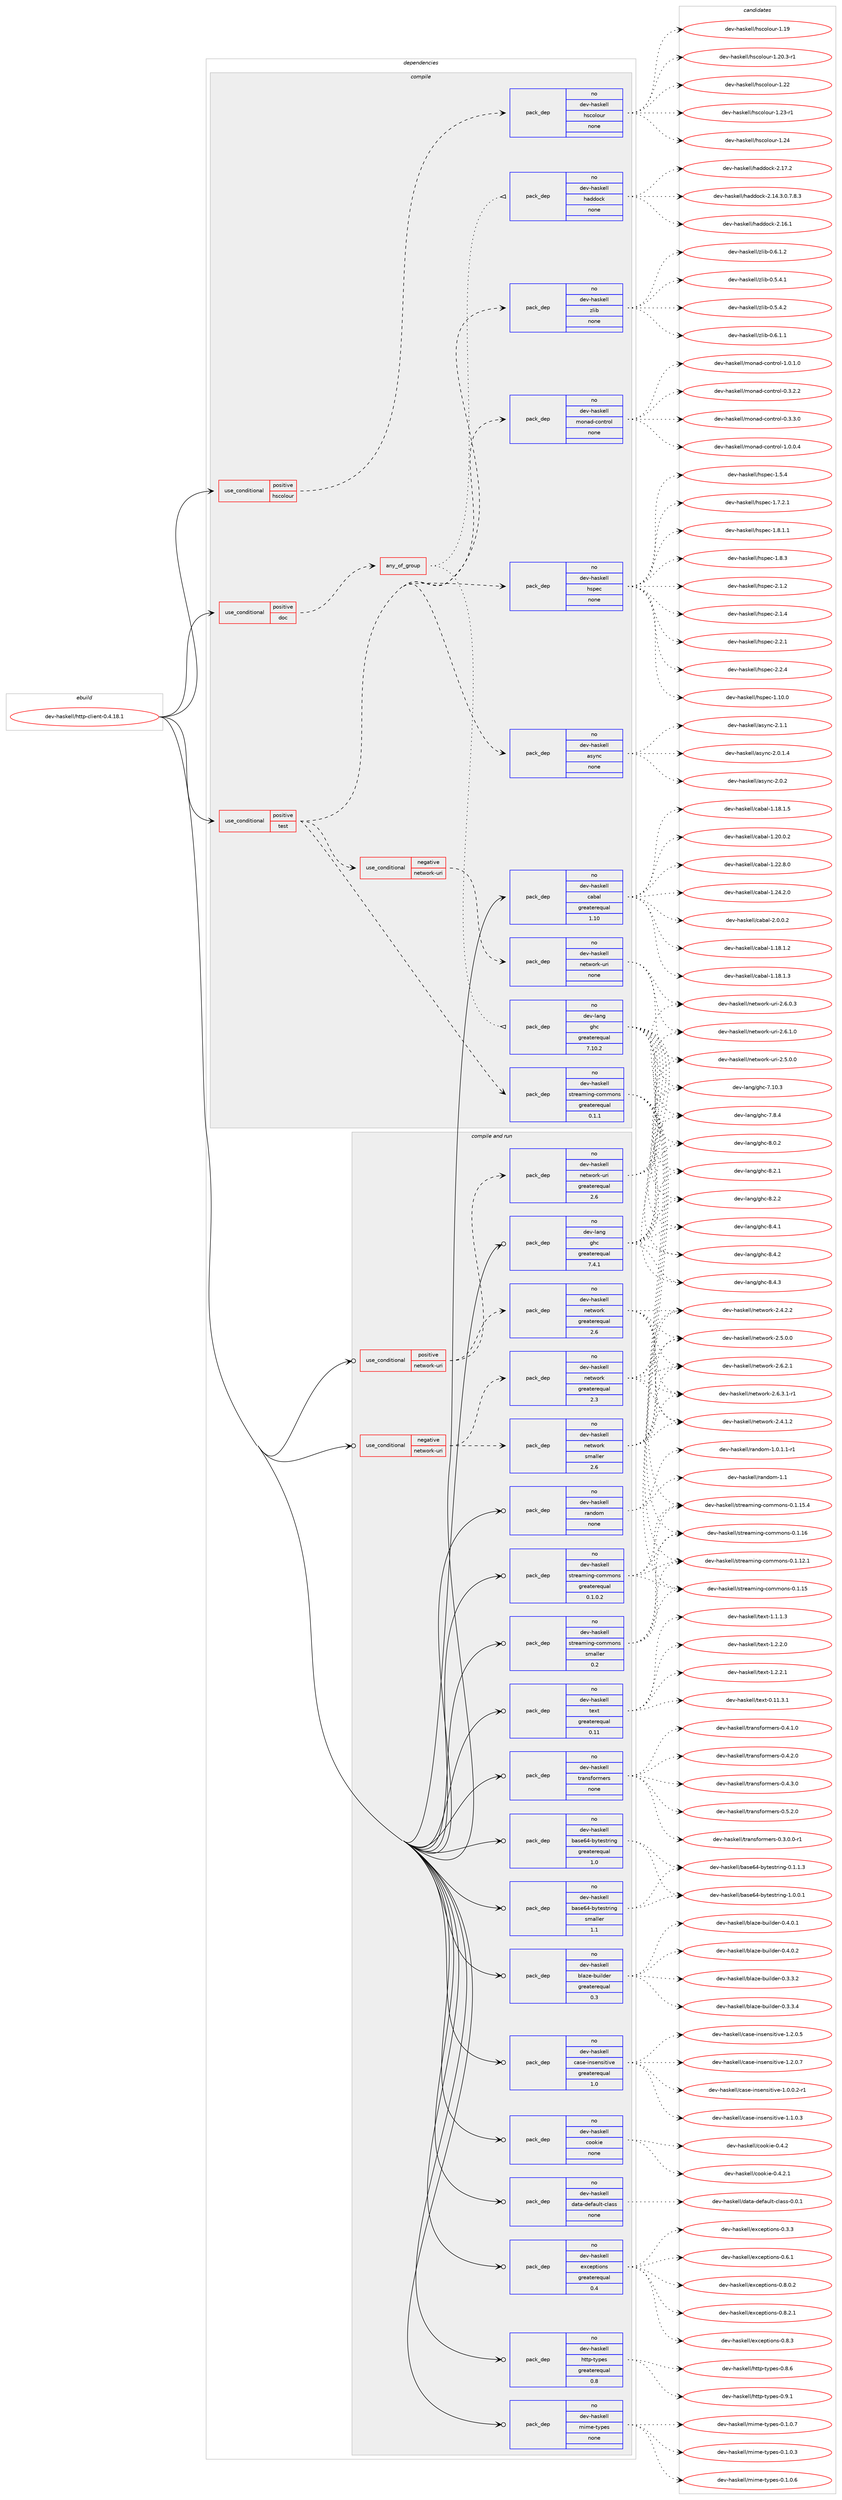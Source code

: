 digraph prolog {

# *************
# Graph options
# *************

newrank=true;
concentrate=true;
compound=true;
graph [rankdir=LR,fontname=Helvetica,fontsize=10,ranksep=1.5];#, ranksep=2.5, nodesep=0.2];
edge  [arrowhead=vee];
node  [fontname=Helvetica,fontsize=10];

# **********
# The ebuild
# **********

subgraph cluster_leftcol {
color=gray;
rank=same;
label=<<i>ebuild</i>>;
id [label="dev-haskell/http-client-0.4.18.1", color=red, width=4, href="../dev-haskell/http-client-0.4.18.1.svg"];
}

# ****************
# The dependencies
# ****************

subgraph cluster_midcol {
color=gray;
label=<<i>dependencies</i>>;
subgraph cluster_compile {
fillcolor="#eeeeee";
style=filled;
label=<<i>compile</i>>;
subgraph cond360131 {
dependency1336008 [label=<<TABLE BORDER="0" CELLBORDER="1" CELLSPACING="0" CELLPADDING="4"><TR><TD ROWSPAN="3" CELLPADDING="10">use_conditional</TD></TR><TR><TD>positive</TD></TR><TR><TD>doc</TD></TR></TABLE>>, shape=none, color=red];
subgraph any21094 {
dependency1336009 [label=<<TABLE BORDER="0" CELLBORDER="1" CELLSPACING="0" CELLPADDING="4"><TR><TD CELLPADDING="10">any_of_group</TD></TR></TABLE>>, shape=none, color=red];subgraph pack954231 {
dependency1336010 [label=<<TABLE BORDER="0" CELLBORDER="1" CELLSPACING="0" CELLPADDING="4" WIDTH="220"><TR><TD ROWSPAN="6" CELLPADDING="30">pack_dep</TD></TR><TR><TD WIDTH="110">no</TD></TR><TR><TD>dev-haskell</TD></TR><TR><TD>haddock</TD></TR><TR><TD>none</TD></TR><TR><TD></TD></TR></TABLE>>, shape=none, color=blue];
}
dependency1336009:e -> dependency1336010:w [weight=20,style="dotted",arrowhead="oinv"];
subgraph pack954232 {
dependency1336011 [label=<<TABLE BORDER="0" CELLBORDER="1" CELLSPACING="0" CELLPADDING="4" WIDTH="220"><TR><TD ROWSPAN="6" CELLPADDING="30">pack_dep</TD></TR><TR><TD WIDTH="110">no</TD></TR><TR><TD>dev-lang</TD></TR><TR><TD>ghc</TD></TR><TR><TD>greaterequal</TD></TR><TR><TD>7.10.2</TD></TR></TABLE>>, shape=none, color=blue];
}
dependency1336009:e -> dependency1336011:w [weight=20,style="dotted",arrowhead="oinv"];
}
dependency1336008:e -> dependency1336009:w [weight=20,style="dashed",arrowhead="vee"];
}
id:e -> dependency1336008:w [weight=20,style="solid",arrowhead="vee"];
subgraph cond360132 {
dependency1336012 [label=<<TABLE BORDER="0" CELLBORDER="1" CELLSPACING="0" CELLPADDING="4"><TR><TD ROWSPAN="3" CELLPADDING="10">use_conditional</TD></TR><TR><TD>positive</TD></TR><TR><TD>hscolour</TD></TR></TABLE>>, shape=none, color=red];
subgraph pack954233 {
dependency1336013 [label=<<TABLE BORDER="0" CELLBORDER="1" CELLSPACING="0" CELLPADDING="4" WIDTH="220"><TR><TD ROWSPAN="6" CELLPADDING="30">pack_dep</TD></TR><TR><TD WIDTH="110">no</TD></TR><TR><TD>dev-haskell</TD></TR><TR><TD>hscolour</TD></TR><TR><TD>none</TD></TR><TR><TD></TD></TR></TABLE>>, shape=none, color=blue];
}
dependency1336012:e -> dependency1336013:w [weight=20,style="dashed",arrowhead="vee"];
}
id:e -> dependency1336012:w [weight=20,style="solid",arrowhead="vee"];
subgraph cond360133 {
dependency1336014 [label=<<TABLE BORDER="0" CELLBORDER="1" CELLSPACING="0" CELLPADDING="4"><TR><TD ROWSPAN="3" CELLPADDING="10">use_conditional</TD></TR><TR><TD>positive</TD></TR><TR><TD>test</TD></TR></TABLE>>, shape=none, color=red];
subgraph pack954234 {
dependency1336015 [label=<<TABLE BORDER="0" CELLBORDER="1" CELLSPACING="0" CELLPADDING="4" WIDTH="220"><TR><TD ROWSPAN="6" CELLPADDING="30">pack_dep</TD></TR><TR><TD WIDTH="110">no</TD></TR><TR><TD>dev-haskell</TD></TR><TR><TD>async</TD></TR><TR><TD>none</TD></TR><TR><TD></TD></TR></TABLE>>, shape=none, color=blue];
}
dependency1336014:e -> dependency1336015:w [weight=20,style="dashed",arrowhead="vee"];
subgraph pack954235 {
dependency1336016 [label=<<TABLE BORDER="0" CELLBORDER="1" CELLSPACING="0" CELLPADDING="4" WIDTH="220"><TR><TD ROWSPAN="6" CELLPADDING="30">pack_dep</TD></TR><TR><TD WIDTH="110">no</TD></TR><TR><TD>dev-haskell</TD></TR><TR><TD>hspec</TD></TR><TR><TD>none</TD></TR><TR><TD></TD></TR></TABLE>>, shape=none, color=blue];
}
dependency1336014:e -> dependency1336016:w [weight=20,style="dashed",arrowhead="vee"];
subgraph pack954236 {
dependency1336017 [label=<<TABLE BORDER="0" CELLBORDER="1" CELLSPACING="0" CELLPADDING="4" WIDTH="220"><TR><TD ROWSPAN="6" CELLPADDING="30">pack_dep</TD></TR><TR><TD WIDTH="110">no</TD></TR><TR><TD>dev-haskell</TD></TR><TR><TD>monad-control</TD></TR><TR><TD>none</TD></TR><TR><TD></TD></TR></TABLE>>, shape=none, color=blue];
}
dependency1336014:e -> dependency1336017:w [weight=20,style="dashed",arrowhead="vee"];
subgraph pack954237 {
dependency1336018 [label=<<TABLE BORDER="0" CELLBORDER="1" CELLSPACING="0" CELLPADDING="4" WIDTH="220"><TR><TD ROWSPAN="6" CELLPADDING="30">pack_dep</TD></TR><TR><TD WIDTH="110">no</TD></TR><TR><TD>dev-haskell</TD></TR><TR><TD>streaming-commons</TD></TR><TR><TD>greaterequal</TD></TR><TR><TD>0.1.1</TD></TR></TABLE>>, shape=none, color=blue];
}
dependency1336014:e -> dependency1336018:w [weight=20,style="dashed",arrowhead="vee"];
subgraph pack954238 {
dependency1336019 [label=<<TABLE BORDER="0" CELLBORDER="1" CELLSPACING="0" CELLPADDING="4" WIDTH="220"><TR><TD ROWSPAN="6" CELLPADDING="30">pack_dep</TD></TR><TR><TD WIDTH="110">no</TD></TR><TR><TD>dev-haskell</TD></TR><TR><TD>zlib</TD></TR><TR><TD>none</TD></TR><TR><TD></TD></TR></TABLE>>, shape=none, color=blue];
}
dependency1336014:e -> dependency1336019:w [weight=20,style="dashed",arrowhead="vee"];
subgraph cond360134 {
dependency1336020 [label=<<TABLE BORDER="0" CELLBORDER="1" CELLSPACING="0" CELLPADDING="4"><TR><TD ROWSPAN="3" CELLPADDING="10">use_conditional</TD></TR><TR><TD>negative</TD></TR><TR><TD>network-uri</TD></TR></TABLE>>, shape=none, color=red];
subgraph pack954239 {
dependency1336021 [label=<<TABLE BORDER="0" CELLBORDER="1" CELLSPACING="0" CELLPADDING="4" WIDTH="220"><TR><TD ROWSPAN="6" CELLPADDING="30">pack_dep</TD></TR><TR><TD WIDTH="110">no</TD></TR><TR><TD>dev-haskell</TD></TR><TR><TD>network-uri</TD></TR><TR><TD>none</TD></TR><TR><TD></TD></TR></TABLE>>, shape=none, color=blue];
}
dependency1336020:e -> dependency1336021:w [weight=20,style="dashed",arrowhead="vee"];
}
dependency1336014:e -> dependency1336020:w [weight=20,style="dashed",arrowhead="vee"];
}
id:e -> dependency1336014:w [weight=20,style="solid",arrowhead="vee"];
subgraph pack954240 {
dependency1336022 [label=<<TABLE BORDER="0" CELLBORDER="1" CELLSPACING="0" CELLPADDING="4" WIDTH="220"><TR><TD ROWSPAN="6" CELLPADDING="30">pack_dep</TD></TR><TR><TD WIDTH="110">no</TD></TR><TR><TD>dev-haskell</TD></TR><TR><TD>cabal</TD></TR><TR><TD>greaterequal</TD></TR><TR><TD>1.10</TD></TR></TABLE>>, shape=none, color=blue];
}
id:e -> dependency1336022:w [weight=20,style="solid",arrowhead="vee"];
}
subgraph cluster_compileandrun {
fillcolor="#eeeeee";
style=filled;
label=<<i>compile and run</i>>;
subgraph cond360135 {
dependency1336023 [label=<<TABLE BORDER="0" CELLBORDER="1" CELLSPACING="0" CELLPADDING="4"><TR><TD ROWSPAN="3" CELLPADDING="10">use_conditional</TD></TR><TR><TD>negative</TD></TR><TR><TD>network-uri</TD></TR></TABLE>>, shape=none, color=red];
subgraph pack954241 {
dependency1336024 [label=<<TABLE BORDER="0" CELLBORDER="1" CELLSPACING="0" CELLPADDING="4" WIDTH="220"><TR><TD ROWSPAN="6" CELLPADDING="30">pack_dep</TD></TR><TR><TD WIDTH="110">no</TD></TR><TR><TD>dev-haskell</TD></TR><TR><TD>network</TD></TR><TR><TD>greaterequal</TD></TR><TR><TD>2.3</TD></TR></TABLE>>, shape=none, color=blue];
}
dependency1336023:e -> dependency1336024:w [weight=20,style="dashed",arrowhead="vee"];
subgraph pack954242 {
dependency1336025 [label=<<TABLE BORDER="0" CELLBORDER="1" CELLSPACING="0" CELLPADDING="4" WIDTH="220"><TR><TD ROWSPAN="6" CELLPADDING="30">pack_dep</TD></TR><TR><TD WIDTH="110">no</TD></TR><TR><TD>dev-haskell</TD></TR><TR><TD>network</TD></TR><TR><TD>smaller</TD></TR><TR><TD>2.6</TD></TR></TABLE>>, shape=none, color=blue];
}
dependency1336023:e -> dependency1336025:w [weight=20,style="dashed",arrowhead="vee"];
}
id:e -> dependency1336023:w [weight=20,style="solid",arrowhead="odotvee"];
subgraph cond360136 {
dependency1336026 [label=<<TABLE BORDER="0" CELLBORDER="1" CELLSPACING="0" CELLPADDING="4"><TR><TD ROWSPAN="3" CELLPADDING="10">use_conditional</TD></TR><TR><TD>positive</TD></TR><TR><TD>network-uri</TD></TR></TABLE>>, shape=none, color=red];
subgraph pack954243 {
dependency1336027 [label=<<TABLE BORDER="0" CELLBORDER="1" CELLSPACING="0" CELLPADDING="4" WIDTH="220"><TR><TD ROWSPAN="6" CELLPADDING="30">pack_dep</TD></TR><TR><TD WIDTH="110">no</TD></TR><TR><TD>dev-haskell</TD></TR><TR><TD>network</TD></TR><TR><TD>greaterequal</TD></TR><TR><TD>2.6</TD></TR></TABLE>>, shape=none, color=blue];
}
dependency1336026:e -> dependency1336027:w [weight=20,style="dashed",arrowhead="vee"];
subgraph pack954244 {
dependency1336028 [label=<<TABLE BORDER="0" CELLBORDER="1" CELLSPACING="0" CELLPADDING="4" WIDTH="220"><TR><TD ROWSPAN="6" CELLPADDING="30">pack_dep</TD></TR><TR><TD WIDTH="110">no</TD></TR><TR><TD>dev-haskell</TD></TR><TR><TD>network-uri</TD></TR><TR><TD>greaterequal</TD></TR><TR><TD>2.6</TD></TR></TABLE>>, shape=none, color=blue];
}
dependency1336026:e -> dependency1336028:w [weight=20,style="dashed",arrowhead="vee"];
}
id:e -> dependency1336026:w [weight=20,style="solid",arrowhead="odotvee"];
subgraph pack954245 {
dependency1336029 [label=<<TABLE BORDER="0" CELLBORDER="1" CELLSPACING="0" CELLPADDING="4" WIDTH="220"><TR><TD ROWSPAN="6" CELLPADDING="30">pack_dep</TD></TR><TR><TD WIDTH="110">no</TD></TR><TR><TD>dev-haskell</TD></TR><TR><TD>base64-bytestring</TD></TR><TR><TD>greaterequal</TD></TR><TR><TD>1.0</TD></TR></TABLE>>, shape=none, color=blue];
}
id:e -> dependency1336029:w [weight=20,style="solid",arrowhead="odotvee"];
subgraph pack954246 {
dependency1336030 [label=<<TABLE BORDER="0" CELLBORDER="1" CELLSPACING="0" CELLPADDING="4" WIDTH="220"><TR><TD ROWSPAN="6" CELLPADDING="30">pack_dep</TD></TR><TR><TD WIDTH="110">no</TD></TR><TR><TD>dev-haskell</TD></TR><TR><TD>base64-bytestring</TD></TR><TR><TD>smaller</TD></TR><TR><TD>1.1</TD></TR></TABLE>>, shape=none, color=blue];
}
id:e -> dependency1336030:w [weight=20,style="solid",arrowhead="odotvee"];
subgraph pack954247 {
dependency1336031 [label=<<TABLE BORDER="0" CELLBORDER="1" CELLSPACING="0" CELLPADDING="4" WIDTH="220"><TR><TD ROWSPAN="6" CELLPADDING="30">pack_dep</TD></TR><TR><TD WIDTH="110">no</TD></TR><TR><TD>dev-haskell</TD></TR><TR><TD>blaze-builder</TD></TR><TR><TD>greaterequal</TD></TR><TR><TD>0.3</TD></TR></TABLE>>, shape=none, color=blue];
}
id:e -> dependency1336031:w [weight=20,style="solid",arrowhead="odotvee"];
subgraph pack954248 {
dependency1336032 [label=<<TABLE BORDER="0" CELLBORDER="1" CELLSPACING="0" CELLPADDING="4" WIDTH="220"><TR><TD ROWSPAN="6" CELLPADDING="30">pack_dep</TD></TR><TR><TD WIDTH="110">no</TD></TR><TR><TD>dev-haskell</TD></TR><TR><TD>case-insensitive</TD></TR><TR><TD>greaterequal</TD></TR><TR><TD>1.0</TD></TR></TABLE>>, shape=none, color=blue];
}
id:e -> dependency1336032:w [weight=20,style="solid",arrowhead="odotvee"];
subgraph pack954249 {
dependency1336033 [label=<<TABLE BORDER="0" CELLBORDER="1" CELLSPACING="0" CELLPADDING="4" WIDTH="220"><TR><TD ROWSPAN="6" CELLPADDING="30">pack_dep</TD></TR><TR><TD WIDTH="110">no</TD></TR><TR><TD>dev-haskell</TD></TR><TR><TD>cookie</TD></TR><TR><TD>none</TD></TR><TR><TD></TD></TR></TABLE>>, shape=none, color=blue];
}
id:e -> dependency1336033:w [weight=20,style="solid",arrowhead="odotvee"];
subgraph pack954250 {
dependency1336034 [label=<<TABLE BORDER="0" CELLBORDER="1" CELLSPACING="0" CELLPADDING="4" WIDTH="220"><TR><TD ROWSPAN="6" CELLPADDING="30">pack_dep</TD></TR><TR><TD WIDTH="110">no</TD></TR><TR><TD>dev-haskell</TD></TR><TR><TD>data-default-class</TD></TR><TR><TD>none</TD></TR><TR><TD></TD></TR></TABLE>>, shape=none, color=blue];
}
id:e -> dependency1336034:w [weight=20,style="solid",arrowhead="odotvee"];
subgraph pack954251 {
dependency1336035 [label=<<TABLE BORDER="0" CELLBORDER="1" CELLSPACING="0" CELLPADDING="4" WIDTH="220"><TR><TD ROWSPAN="6" CELLPADDING="30">pack_dep</TD></TR><TR><TD WIDTH="110">no</TD></TR><TR><TD>dev-haskell</TD></TR><TR><TD>exceptions</TD></TR><TR><TD>greaterequal</TD></TR><TR><TD>0.4</TD></TR></TABLE>>, shape=none, color=blue];
}
id:e -> dependency1336035:w [weight=20,style="solid",arrowhead="odotvee"];
subgraph pack954252 {
dependency1336036 [label=<<TABLE BORDER="0" CELLBORDER="1" CELLSPACING="0" CELLPADDING="4" WIDTH="220"><TR><TD ROWSPAN="6" CELLPADDING="30">pack_dep</TD></TR><TR><TD WIDTH="110">no</TD></TR><TR><TD>dev-haskell</TD></TR><TR><TD>http-types</TD></TR><TR><TD>greaterequal</TD></TR><TR><TD>0.8</TD></TR></TABLE>>, shape=none, color=blue];
}
id:e -> dependency1336036:w [weight=20,style="solid",arrowhead="odotvee"];
subgraph pack954253 {
dependency1336037 [label=<<TABLE BORDER="0" CELLBORDER="1" CELLSPACING="0" CELLPADDING="4" WIDTH="220"><TR><TD ROWSPAN="6" CELLPADDING="30">pack_dep</TD></TR><TR><TD WIDTH="110">no</TD></TR><TR><TD>dev-haskell</TD></TR><TR><TD>mime-types</TD></TR><TR><TD>none</TD></TR><TR><TD></TD></TR></TABLE>>, shape=none, color=blue];
}
id:e -> dependency1336037:w [weight=20,style="solid",arrowhead="odotvee"];
subgraph pack954254 {
dependency1336038 [label=<<TABLE BORDER="0" CELLBORDER="1" CELLSPACING="0" CELLPADDING="4" WIDTH="220"><TR><TD ROWSPAN="6" CELLPADDING="30">pack_dep</TD></TR><TR><TD WIDTH="110">no</TD></TR><TR><TD>dev-haskell</TD></TR><TR><TD>random</TD></TR><TR><TD>none</TD></TR><TR><TD></TD></TR></TABLE>>, shape=none, color=blue];
}
id:e -> dependency1336038:w [weight=20,style="solid",arrowhead="odotvee"];
subgraph pack954255 {
dependency1336039 [label=<<TABLE BORDER="0" CELLBORDER="1" CELLSPACING="0" CELLPADDING="4" WIDTH="220"><TR><TD ROWSPAN="6" CELLPADDING="30">pack_dep</TD></TR><TR><TD WIDTH="110">no</TD></TR><TR><TD>dev-haskell</TD></TR><TR><TD>streaming-commons</TD></TR><TR><TD>greaterequal</TD></TR><TR><TD>0.1.0.2</TD></TR></TABLE>>, shape=none, color=blue];
}
id:e -> dependency1336039:w [weight=20,style="solid",arrowhead="odotvee"];
subgraph pack954256 {
dependency1336040 [label=<<TABLE BORDER="0" CELLBORDER="1" CELLSPACING="0" CELLPADDING="4" WIDTH="220"><TR><TD ROWSPAN="6" CELLPADDING="30">pack_dep</TD></TR><TR><TD WIDTH="110">no</TD></TR><TR><TD>dev-haskell</TD></TR><TR><TD>streaming-commons</TD></TR><TR><TD>smaller</TD></TR><TR><TD>0.2</TD></TR></TABLE>>, shape=none, color=blue];
}
id:e -> dependency1336040:w [weight=20,style="solid",arrowhead="odotvee"];
subgraph pack954257 {
dependency1336041 [label=<<TABLE BORDER="0" CELLBORDER="1" CELLSPACING="0" CELLPADDING="4" WIDTH="220"><TR><TD ROWSPAN="6" CELLPADDING="30">pack_dep</TD></TR><TR><TD WIDTH="110">no</TD></TR><TR><TD>dev-haskell</TD></TR><TR><TD>text</TD></TR><TR><TD>greaterequal</TD></TR><TR><TD>0.11</TD></TR></TABLE>>, shape=none, color=blue];
}
id:e -> dependency1336041:w [weight=20,style="solid",arrowhead="odotvee"];
subgraph pack954258 {
dependency1336042 [label=<<TABLE BORDER="0" CELLBORDER="1" CELLSPACING="0" CELLPADDING="4" WIDTH="220"><TR><TD ROWSPAN="6" CELLPADDING="30">pack_dep</TD></TR><TR><TD WIDTH="110">no</TD></TR><TR><TD>dev-haskell</TD></TR><TR><TD>transformers</TD></TR><TR><TD>none</TD></TR><TR><TD></TD></TR></TABLE>>, shape=none, color=blue];
}
id:e -> dependency1336042:w [weight=20,style="solid",arrowhead="odotvee"];
subgraph pack954259 {
dependency1336043 [label=<<TABLE BORDER="0" CELLBORDER="1" CELLSPACING="0" CELLPADDING="4" WIDTH="220"><TR><TD ROWSPAN="6" CELLPADDING="30">pack_dep</TD></TR><TR><TD WIDTH="110">no</TD></TR><TR><TD>dev-lang</TD></TR><TR><TD>ghc</TD></TR><TR><TD>greaterequal</TD></TR><TR><TD>7.4.1</TD></TR></TABLE>>, shape=none, color=blue];
}
id:e -> dependency1336043:w [weight=20,style="solid",arrowhead="odotvee"];
}
subgraph cluster_run {
fillcolor="#eeeeee";
style=filled;
label=<<i>run</i>>;
}
}

# **************
# The candidates
# **************

subgraph cluster_choices {
rank=same;
color=gray;
label=<<i>candidates</i>>;

subgraph choice954231 {
color=black;
nodesep=1;
choice1001011184510497115107101108108471049710010011199107455046495246514648465546564651 [label="dev-haskell/haddock-2.14.3.0.7.8.3", color=red, width=4,href="../dev-haskell/haddock-2.14.3.0.7.8.3.svg"];
choice100101118451049711510710110810847104971001001119910745504649544649 [label="dev-haskell/haddock-2.16.1", color=red, width=4,href="../dev-haskell/haddock-2.16.1.svg"];
choice100101118451049711510710110810847104971001001119910745504649554650 [label="dev-haskell/haddock-2.17.2", color=red, width=4,href="../dev-haskell/haddock-2.17.2.svg"];
dependency1336010:e -> choice1001011184510497115107101108108471049710010011199107455046495246514648465546564651:w [style=dotted,weight="100"];
dependency1336010:e -> choice100101118451049711510710110810847104971001001119910745504649544649:w [style=dotted,weight="100"];
dependency1336010:e -> choice100101118451049711510710110810847104971001001119910745504649554650:w [style=dotted,weight="100"];
}
subgraph choice954232 {
color=black;
nodesep=1;
choice1001011184510897110103471031049945554649484651 [label="dev-lang/ghc-7.10.3", color=red, width=4,href="../dev-lang/ghc-7.10.3.svg"];
choice10010111845108971101034710310499455546564652 [label="dev-lang/ghc-7.8.4", color=red, width=4,href="../dev-lang/ghc-7.8.4.svg"];
choice10010111845108971101034710310499455646484650 [label="dev-lang/ghc-8.0.2", color=red, width=4,href="../dev-lang/ghc-8.0.2.svg"];
choice10010111845108971101034710310499455646504649 [label="dev-lang/ghc-8.2.1", color=red, width=4,href="../dev-lang/ghc-8.2.1.svg"];
choice10010111845108971101034710310499455646504650 [label="dev-lang/ghc-8.2.2", color=red, width=4,href="../dev-lang/ghc-8.2.2.svg"];
choice10010111845108971101034710310499455646524649 [label="dev-lang/ghc-8.4.1", color=red, width=4,href="../dev-lang/ghc-8.4.1.svg"];
choice10010111845108971101034710310499455646524650 [label="dev-lang/ghc-8.4.2", color=red, width=4,href="../dev-lang/ghc-8.4.2.svg"];
choice10010111845108971101034710310499455646524651 [label="dev-lang/ghc-8.4.3", color=red, width=4,href="../dev-lang/ghc-8.4.3.svg"];
dependency1336011:e -> choice1001011184510897110103471031049945554649484651:w [style=dotted,weight="100"];
dependency1336011:e -> choice10010111845108971101034710310499455546564652:w [style=dotted,weight="100"];
dependency1336011:e -> choice10010111845108971101034710310499455646484650:w [style=dotted,weight="100"];
dependency1336011:e -> choice10010111845108971101034710310499455646504649:w [style=dotted,weight="100"];
dependency1336011:e -> choice10010111845108971101034710310499455646504650:w [style=dotted,weight="100"];
dependency1336011:e -> choice10010111845108971101034710310499455646524649:w [style=dotted,weight="100"];
dependency1336011:e -> choice10010111845108971101034710310499455646524650:w [style=dotted,weight="100"];
dependency1336011:e -> choice10010111845108971101034710310499455646524651:w [style=dotted,weight="100"];
}
subgraph choice954233 {
color=black;
nodesep=1;
choice100101118451049711510710110810847104115991111081111171144549464957 [label="dev-haskell/hscolour-1.19", color=red, width=4,href="../dev-haskell/hscolour-1.19.svg"];
choice10010111845104971151071011081084710411599111108111117114454946504846514511449 [label="dev-haskell/hscolour-1.20.3-r1", color=red, width=4,href="../dev-haskell/hscolour-1.20.3-r1.svg"];
choice100101118451049711510710110810847104115991111081111171144549465050 [label="dev-haskell/hscolour-1.22", color=red, width=4,href="../dev-haskell/hscolour-1.22.svg"];
choice1001011184510497115107101108108471041159911110811111711445494650514511449 [label="dev-haskell/hscolour-1.23-r1", color=red, width=4,href="../dev-haskell/hscolour-1.23-r1.svg"];
choice100101118451049711510710110810847104115991111081111171144549465052 [label="dev-haskell/hscolour-1.24", color=red, width=4,href="../dev-haskell/hscolour-1.24.svg"];
dependency1336013:e -> choice100101118451049711510710110810847104115991111081111171144549464957:w [style=dotted,weight="100"];
dependency1336013:e -> choice10010111845104971151071011081084710411599111108111117114454946504846514511449:w [style=dotted,weight="100"];
dependency1336013:e -> choice100101118451049711510710110810847104115991111081111171144549465050:w [style=dotted,weight="100"];
dependency1336013:e -> choice1001011184510497115107101108108471041159911110811111711445494650514511449:w [style=dotted,weight="100"];
dependency1336013:e -> choice100101118451049711510710110810847104115991111081111171144549465052:w [style=dotted,weight="100"];
}
subgraph choice954234 {
color=black;
nodesep=1;
choice10010111845104971151071011081084797115121110994550464846494652 [label="dev-haskell/async-2.0.1.4", color=red, width=4,href="../dev-haskell/async-2.0.1.4.svg"];
choice1001011184510497115107101108108479711512111099455046484650 [label="dev-haskell/async-2.0.2", color=red, width=4,href="../dev-haskell/async-2.0.2.svg"];
choice1001011184510497115107101108108479711512111099455046494649 [label="dev-haskell/async-2.1.1", color=red, width=4,href="../dev-haskell/async-2.1.1.svg"];
dependency1336015:e -> choice10010111845104971151071011081084797115121110994550464846494652:w [style=dotted,weight="100"];
dependency1336015:e -> choice1001011184510497115107101108108479711512111099455046484650:w [style=dotted,weight="100"];
dependency1336015:e -> choice1001011184510497115107101108108479711512111099455046494649:w [style=dotted,weight="100"];
}
subgraph choice954235 {
color=black;
nodesep=1;
choice1001011184510497115107101108108471041151121019945494649484648 [label="dev-haskell/hspec-1.10.0", color=red, width=4,href="../dev-haskell/hspec-1.10.0.svg"];
choice10010111845104971151071011081084710411511210199454946534652 [label="dev-haskell/hspec-1.5.4", color=red, width=4,href="../dev-haskell/hspec-1.5.4.svg"];
choice100101118451049711510710110810847104115112101994549465546504649 [label="dev-haskell/hspec-1.7.2.1", color=red, width=4,href="../dev-haskell/hspec-1.7.2.1.svg"];
choice100101118451049711510710110810847104115112101994549465646494649 [label="dev-haskell/hspec-1.8.1.1", color=red, width=4,href="../dev-haskell/hspec-1.8.1.1.svg"];
choice10010111845104971151071011081084710411511210199454946564651 [label="dev-haskell/hspec-1.8.3", color=red, width=4,href="../dev-haskell/hspec-1.8.3.svg"];
choice10010111845104971151071011081084710411511210199455046494650 [label="dev-haskell/hspec-2.1.2", color=red, width=4,href="../dev-haskell/hspec-2.1.2.svg"];
choice10010111845104971151071011081084710411511210199455046494652 [label="dev-haskell/hspec-2.1.4", color=red, width=4,href="../dev-haskell/hspec-2.1.4.svg"];
choice10010111845104971151071011081084710411511210199455046504649 [label="dev-haskell/hspec-2.2.1", color=red, width=4,href="../dev-haskell/hspec-2.2.1.svg"];
choice10010111845104971151071011081084710411511210199455046504652 [label="dev-haskell/hspec-2.2.4", color=red, width=4,href="../dev-haskell/hspec-2.2.4.svg"];
dependency1336016:e -> choice1001011184510497115107101108108471041151121019945494649484648:w [style=dotted,weight="100"];
dependency1336016:e -> choice10010111845104971151071011081084710411511210199454946534652:w [style=dotted,weight="100"];
dependency1336016:e -> choice100101118451049711510710110810847104115112101994549465546504649:w [style=dotted,weight="100"];
dependency1336016:e -> choice100101118451049711510710110810847104115112101994549465646494649:w [style=dotted,weight="100"];
dependency1336016:e -> choice10010111845104971151071011081084710411511210199454946564651:w [style=dotted,weight="100"];
dependency1336016:e -> choice10010111845104971151071011081084710411511210199455046494650:w [style=dotted,weight="100"];
dependency1336016:e -> choice10010111845104971151071011081084710411511210199455046494652:w [style=dotted,weight="100"];
dependency1336016:e -> choice10010111845104971151071011081084710411511210199455046504649:w [style=dotted,weight="100"];
dependency1336016:e -> choice10010111845104971151071011081084710411511210199455046504652:w [style=dotted,weight="100"];
}
subgraph choice954236 {
color=black;
nodesep=1;
choice1001011184510497115107101108108471091111109710045991111101161141111084548465146504650 [label="dev-haskell/monad-control-0.3.2.2", color=red, width=4,href="../dev-haskell/monad-control-0.3.2.2.svg"];
choice1001011184510497115107101108108471091111109710045991111101161141111084548465146514648 [label="dev-haskell/monad-control-0.3.3.0", color=red, width=4,href="../dev-haskell/monad-control-0.3.3.0.svg"];
choice1001011184510497115107101108108471091111109710045991111101161141111084549464846484652 [label="dev-haskell/monad-control-1.0.0.4", color=red, width=4,href="../dev-haskell/monad-control-1.0.0.4.svg"];
choice1001011184510497115107101108108471091111109710045991111101161141111084549464846494648 [label="dev-haskell/monad-control-1.0.1.0", color=red, width=4,href="../dev-haskell/monad-control-1.0.1.0.svg"];
dependency1336017:e -> choice1001011184510497115107101108108471091111109710045991111101161141111084548465146504650:w [style=dotted,weight="100"];
dependency1336017:e -> choice1001011184510497115107101108108471091111109710045991111101161141111084548465146514648:w [style=dotted,weight="100"];
dependency1336017:e -> choice1001011184510497115107101108108471091111109710045991111101161141111084549464846484652:w [style=dotted,weight="100"];
dependency1336017:e -> choice1001011184510497115107101108108471091111109710045991111101161141111084549464846494648:w [style=dotted,weight="100"];
}
subgraph choice954237 {
color=black;
nodesep=1;
choice100101118451049711510710110810847115116114101971091051101034599111109109111110115454846494649504649 [label="dev-haskell/streaming-commons-0.1.12.1", color=red, width=4,href="../dev-haskell/streaming-commons-0.1.12.1.svg"];
choice10010111845104971151071011081084711511611410197109105110103459911110910911111011545484649464953 [label="dev-haskell/streaming-commons-0.1.15", color=red, width=4,href="../dev-haskell/streaming-commons-0.1.15.svg"];
choice100101118451049711510710110810847115116114101971091051101034599111109109111110115454846494649534652 [label="dev-haskell/streaming-commons-0.1.15.4", color=red, width=4,href="../dev-haskell/streaming-commons-0.1.15.4.svg"];
choice10010111845104971151071011081084711511611410197109105110103459911110910911111011545484649464954 [label="dev-haskell/streaming-commons-0.1.16", color=red, width=4,href="../dev-haskell/streaming-commons-0.1.16.svg"];
dependency1336018:e -> choice100101118451049711510710110810847115116114101971091051101034599111109109111110115454846494649504649:w [style=dotted,weight="100"];
dependency1336018:e -> choice10010111845104971151071011081084711511611410197109105110103459911110910911111011545484649464953:w [style=dotted,weight="100"];
dependency1336018:e -> choice100101118451049711510710110810847115116114101971091051101034599111109109111110115454846494649534652:w [style=dotted,weight="100"];
dependency1336018:e -> choice10010111845104971151071011081084711511611410197109105110103459911110910911111011545484649464954:w [style=dotted,weight="100"];
}
subgraph choice954238 {
color=black;
nodesep=1;
choice100101118451049711510710110810847122108105984548465346524649 [label="dev-haskell/zlib-0.5.4.1", color=red, width=4,href="../dev-haskell/zlib-0.5.4.1.svg"];
choice100101118451049711510710110810847122108105984548465346524650 [label="dev-haskell/zlib-0.5.4.2", color=red, width=4,href="../dev-haskell/zlib-0.5.4.2.svg"];
choice100101118451049711510710110810847122108105984548465446494649 [label="dev-haskell/zlib-0.6.1.1", color=red, width=4,href="../dev-haskell/zlib-0.6.1.1.svg"];
choice100101118451049711510710110810847122108105984548465446494650 [label="dev-haskell/zlib-0.6.1.2", color=red, width=4,href="../dev-haskell/zlib-0.6.1.2.svg"];
dependency1336019:e -> choice100101118451049711510710110810847122108105984548465346524649:w [style=dotted,weight="100"];
dependency1336019:e -> choice100101118451049711510710110810847122108105984548465346524650:w [style=dotted,weight="100"];
dependency1336019:e -> choice100101118451049711510710110810847122108105984548465446494649:w [style=dotted,weight="100"];
dependency1336019:e -> choice100101118451049711510710110810847122108105984548465446494650:w [style=dotted,weight="100"];
}
subgraph choice954239 {
color=black;
nodesep=1;
choice100101118451049711510710110810847110101116119111114107451171141054550465346484648 [label="dev-haskell/network-uri-2.5.0.0", color=red, width=4,href="../dev-haskell/network-uri-2.5.0.0.svg"];
choice100101118451049711510710110810847110101116119111114107451171141054550465446484651 [label="dev-haskell/network-uri-2.6.0.3", color=red, width=4,href="../dev-haskell/network-uri-2.6.0.3.svg"];
choice100101118451049711510710110810847110101116119111114107451171141054550465446494648 [label="dev-haskell/network-uri-2.6.1.0", color=red, width=4,href="../dev-haskell/network-uri-2.6.1.0.svg"];
dependency1336021:e -> choice100101118451049711510710110810847110101116119111114107451171141054550465346484648:w [style=dotted,weight="100"];
dependency1336021:e -> choice100101118451049711510710110810847110101116119111114107451171141054550465446484651:w [style=dotted,weight="100"];
dependency1336021:e -> choice100101118451049711510710110810847110101116119111114107451171141054550465446494648:w [style=dotted,weight="100"];
}
subgraph choice954240 {
color=black;
nodesep=1;
choice10010111845104971151071011081084799979897108454946495646494650 [label="dev-haskell/cabal-1.18.1.2", color=red, width=4,href="../dev-haskell/cabal-1.18.1.2.svg"];
choice10010111845104971151071011081084799979897108454946495646494651 [label="dev-haskell/cabal-1.18.1.3", color=red, width=4,href="../dev-haskell/cabal-1.18.1.3.svg"];
choice10010111845104971151071011081084799979897108454946495646494653 [label="dev-haskell/cabal-1.18.1.5", color=red, width=4,href="../dev-haskell/cabal-1.18.1.5.svg"];
choice10010111845104971151071011081084799979897108454946504846484650 [label="dev-haskell/cabal-1.20.0.2", color=red, width=4,href="../dev-haskell/cabal-1.20.0.2.svg"];
choice10010111845104971151071011081084799979897108454946505046564648 [label="dev-haskell/cabal-1.22.8.0", color=red, width=4,href="../dev-haskell/cabal-1.22.8.0.svg"];
choice10010111845104971151071011081084799979897108454946505246504648 [label="dev-haskell/cabal-1.24.2.0", color=red, width=4,href="../dev-haskell/cabal-1.24.2.0.svg"];
choice100101118451049711510710110810847999798971084550464846484650 [label="dev-haskell/cabal-2.0.0.2", color=red, width=4,href="../dev-haskell/cabal-2.0.0.2.svg"];
dependency1336022:e -> choice10010111845104971151071011081084799979897108454946495646494650:w [style=dotted,weight="100"];
dependency1336022:e -> choice10010111845104971151071011081084799979897108454946495646494651:w [style=dotted,weight="100"];
dependency1336022:e -> choice10010111845104971151071011081084799979897108454946495646494653:w [style=dotted,weight="100"];
dependency1336022:e -> choice10010111845104971151071011081084799979897108454946504846484650:w [style=dotted,weight="100"];
dependency1336022:e -> choice10010111845104971151071011081084799979897108454946505046564648:w [style=dotted,weight="100"];
dependency1336022:e -> choice10010111845104971151071011081084799979897108454946505246504648:w [style=dotted,weight="100"];
dependency1336022:e -> choice100101118451049711510710110810847999798971084550464846484650:w [style=dotted,weight="100"];
}
subgraph choice954241 {
color=black;
nodesep=1;
choice1001011184510497115107101108108471101011161191111141074550465246494650 [label="dev-haskell/network-2.4.1.2", color=red, width=4,href="../dev-haskell/network-2.4.1.2.svg"];
choice1001011184510497115107101108108471101011161191111141074550465246504650 [label="dev-haskell/network-2.4.2.2", color=red, width=4,href="../dev-haskell/network-2.4.2.2.svg"];
choice1001011184510497115107101108108471101011161191111141074550465346484648 [label="dev-haskell/network-2.5.0.0", color=red, width=4,href="../dev-haskell/network-2.5.0.0.svg"];
choice1001011184510497115107101108108471101011161191111141074550465446504649 [label="dev-haskell/network-2.6.2.1", color=red, width=4,href="../dev-haskell/network-2.6.2.1.svg"];
choice10010111845104971151071011081084711010111611911111410745504654465146494511449 [label="dev-haskell/network-2.6.3.1-r1", color=red, width=4,href="../dev-haskell/network-2.6.3.1-r1.svg"];
dependency1336024:e -> choice1001011184510497115107101108108471101011161191111141074550465246494650:w [style=dotted,weight="100"];
dependency1336024:e -> choice1001011184510497115107101108108471101011161191111141074550465246504650:w [style=dotted,weight="100"];
dependency1336024:e -> choice1001011184510497115107101108108471101011161191111141074550465346484648:w [style=dotted,weight="100"];
dependency1336024:e -> choice1001011184510497115107101108108471101011161191111141074550465446504649:w [style=dotted,weight="100"];
dependency1336024:e -> choice10010111845104971151071011081084711010111611911111410745504654465146494511449:w [style=dotted,weight="100"];
}
subgraph choice954242 {
color=black;
nodesep=1;
choice1001011184510497115107101108108471101011161191111141074550465246494650 [label="dev-haskell/network-2.4.1.2", color=red, width=4,href="../dev-haskell/network-2.4.1.2.svg"];
choice1001011184510497115107101108108471101011161191111141074550465246504650 [label="dev-haskell/network-2.4.2.2", color=red, width=4,href="../dev-haskell/network-2.4.2.2.svg"];
choice1001011184510497115107101108108471101011161191111141074550465346484648 [label="dev-haskell/network-2.5.0.0", color=red, width=4,href="../dev-haskell/network-2.5.0.0.svg"];
choice1001011184510497115107101108108471101011161191111141074550465446504649 [label="dev-haskell/network-2.6.2.1", color=red, width=4,href="../dev-haskell/network-2.6.2.1.svg"];
choice10010111845104971151071011081084711010111611911111410745504654465146494511449 [label="dev-haskell/network-2.6.3.1-r1", color=red, width=4,href="../dev-haskell/network-2.6.3.1-r1.svg"];
dependency1336025:e -> choice1001011184510497115107101108108471101011161191111141074550465246494650:w [style=dotted,weight="100"];
dependency1336025:e -> choice1001011184510497115107101108108471101011161191111141074550465246504650:w [style=dotted,weight="100"];
dependency1336025:e -> choice1001011184510497115107101108108471101011161191111141074550465346484648:w [style=dotted,weight="100"];
dependency1336025:e -> choice1001011184510497115107101108108471101011161191111141074550465446504649:w [style=dotted,weight="100"];
dependency1336025:e -> choice10010111845104971151071011081084711010111611911111410745504654465146494511449:w [style=dotted,weight="100"];
}
subgraph choice954243 {
color=black;
nodesep=1;
choice1001011184510497115107101108108471101011161191111141074550465246494650 [label="dev-haskell/network-2.4.1.2", color=red, width=4,href="../dev-haskell/network-2.4.1.2.svg"];
choice1001011184510497115107101108108471101011161191111141074550465246504650 [label="dev-haskell/network-2.4.2.2", color=red, width=4,href="../dev-haskell/network-2.4.2.2.svg"];
choice1001011184510497115107101108108471101011161191111141074550465346484648 [label="dev-haskell/network-2.5.0.0", color=red, width=4,href="../dev-haskell/network-2.5.0.0.svg"];
choice1001011184510497115107101108108471101011161191111141074550465446504649 [label="dev-haskell/network-2.6.2.1", color=red, width=4,href="../dev-haskell/network-2.6.2.1.svg"];
choice10010111845104971151071011081084711010111611911111410745504654465146494511449 [label="dev-haskell/network-2.6.3.1-r1", color=red, width=4,href="../dev-haskell/network-2.6.3.1-r1.svg"];
dependency1336027:e -> choice1001011184510497115107101108108471101011161191111141074550465246494650:w [style=dotted,weight="100"];
dependency1336027:e -> choice1001011184510497115107101108108471101011161191111141074550465246504650:w [style=dotted,weight="100"];
dependency1336027:e -> choice1001011184510497115107101108108471101011161191111141074550465346484648:w [style=dotted,weight="100"];
dependency1336027:e -> choice1001011184510497115107101108108471101011161191111141074550465446504649:w [style=dotted,weight="100"];
dependency1336027:e -> choice10010111845104971151071011081084711010111611911111410745504654465146494511449:w [style=dotted,weight="100"];
}
subgraph choice954244 {
color=black;
nodesep=1;
choice100101118451049711510710110810847110101116119111114107451171141054550465346484648 [label="dev-haskell/network-uri-2.5.0.0", color=red, width=4,href="../dev-haskell/network-uri-2.5.0.0.svg"];
choice100101118451049711510710110810847110101116119111114107451171141054550465446484651 [label="dev-haskell/network-uri-2.6.0.3", color=red, width=4,href="../dev-haskell/network-uri-2.6.0.3.svg"];
choice100101118451049711510710110810847110101116119111114107451171141054550465446494648 [label="dev-haskell/network-uri-2.6.1.0", color=red, width=4,href="../dev-haskell/network-uri-2.6.1.0.svg"];
dependency1336028:e -> choice100101118451049711510710110810847110101116119111114107451171141054550465346484648:w [style=dotted,weight="100"];
dependency1336028:e -> choice100101118451049711510710110810847110101116119111114107451171141054550465446484651:w [style=dotted,weight="100"];
dependency1336028:e -> choice100101118451049711510710110810847110101116119111114107451171141054550465446494648:w [style=dotted,weight="100"];
}
subgraph choice954245 {
color=black;
nodesep=1;
choice1001011184510497115107101108108479897115101545245981211161011151161141051101034548464946494651 [label="dev-haskell/base64-bytestring-0.1.1.3", color=red, width=4,href="../dev-haskell/base64-bytestring-0.1.1.3.svg"];
choice1001011184510497115107101108108479897115101545245981211161011151161141051101034549464846484649 [label="dev-haskell/base64-bytestring-1.0.0.1", color=red, width=4,href="../dev-haskell/base64-bytestring-1.0.0.1.svg"];
dependency1336029:e -> choice1001011184510497115107101108108479897115101545245981211161011151161141051101034548464946494651:w [style=dotted,weight="100"];
dependency1336029:e -> choice1001011184510497115107101108108479897115101545245981211161011151161141051101034549464846484649:w [style=dotted,weight="100"];
}
subgraph choice954246 {
color=black;
nodesep=1;
choice1001011184510497115107101108108479897115101545245981211161011151161141051101034548464946494651 [label="dev-haskell/base64-bytestring-0.1.1.3", color=red, width=4,href="../dev-haskell/base64-bytestring-0.1.1.3.svg"];
choice1001011184510497115107101108108479897115101545245981211161011151161141051101034549464846484649 [label="dev-haskell/base64-bytestring-1.0.0.1", color=red, width=4,href="../dev-haskell/base64-bytestring-1.0.0.1.svg"];
dependency1336030:e -> choice1001011184510497115107101108108479897115101545245981211161011151161141051101034548464946494651:w [style=dotted,weight="100"];
dependency1336030:e -> choice1001011184510497115107101108108479897115101545245981211161011151161141051101034549464846484649:w [style=dotted,weight="100"];
}
subgraph choice954247 {
color=black;
nodesep=1;
choice100101118451049711510710110810847981089712210145981171051081001011144548465146514650 [label="dev-haskell/blaze-builder-0.3.3.2", color=red, width=4,href="../dev-haskell/blaze-builder-0.3.3.2.svg"];
choice100101118451049711510710110810847981089712210145981171051081001011144548465146514652 [label="dev-haskell/blaze-builder-0.3.3.4", color=red, width=4,href="../dev-haskell/blaze-builder-0.3.3.4.svg"];
choice100101118451049711510710110810847981089712210145981171051081001011144548465246484649 [label="dev-haskell/blaze-builder-0.4.0.1", color=red, width=4,href="../dev-haskell/blaze-builder-0.4.0.1.svg"];
choice100101118451049711510710110810847981089712210145981171051081001011144548465246484650 [label="dev-haskell/blaze-builder-0.4.0.2", color=red, width=4,href="../dev-haskell/blaze-builder-0.4.0.2.svg"];
dependency1336031:e -> choice100101118451049711510710110810847981089712210145981171051081001011144548465146514650:w [style=dotted,weight="100"];
dependency1336031:e -> choice100101118451049711510710110810847981089712210145981171051081001011144548465146514652:w [style=dotted,weight="100"];
dependency1336031:e -> choice100101118451049711510710110810847981089712210145981171051081001011144548465246484649:w [style=dotted,weight="100"];
dependency1336031:e -> choice100101118451049711510710110810847981089712210145981171051081001011144548465246484650:w [style=dotted,weight="100"];
}
subgraph choice954248 {
color=black;
nodesep=1;
choice10010111845104971151071011081084799971151014510511011510111011510511610511810145494648464846504511449 [label="dev-haskell/case-insensitive-1.0.0.2-r1", color=red, width=4,href="../dev-haskell/case-insensitive-1.0.0.2-r1.svg"];
choice1001011184510497115107101108108479997115101451051101151011101151051161051181014549464946484651 [label="dev-haskell/case-insensitive-1.1.0.3", color=red, width=4,href="../dev-haskell/case-insensitive-1.1.0.3.svg"];
choice1001011184510497115107101108108479997115101451051101151011101151051161051181014549465046484653 [label="dev-haskell/case-insensitive-1.2.0.5", color=red, width=4,href="../dev-haskell/case-insensitive-1.2.0.5.svg"];
choice1001011184510497115107101108108479997115101451051101151011101151051161051181014549465046484655 [label="dev-haskell/case-insensitive-1.2.0.7", color=red, width=4,href="../dev-haskell/case-insensitive-1.2.0.7.svg"];
dependency1336032:e -> choice10010111845104971151071011081084799971151014510511011510111011510511610511810145494648464846504511449:w [style=dotted,weight="100"];
dependency1336032:e -> choice1001011184510497115107101108108479997115101451051101151011101151051161051181014549464946484651:w [style=dotted,weight="100"];
dependency1336032:e -> choice1001011184510497115107101108108479997115101451051101151011101151051161051181014549465046484653:w [style=dotted,weight="100"];
dependency1336032:e -> choice1001011184510497115107101108108479997115101451051101151011101151051161051181014549465046484655:w [style=dotted,weight="100"];
}
subgraph choice954249 {
color=black;
nodesep=1;
choice10010111845104971151071011081084799111111107105101454846524650 [label="dev-haskell/cookie-0.4.2", color=red, width=4,href="../dev-haskell/cookie-0.4.2.svg"];
choice100101118451049711510710110810847991111111071051014548465246504649 [label="dev-haskell/cookie-0.4.2.1", color=red, width=4,href="../dev-haskell/cookie-0.4.2.1.svg"];
dependency1336033:e -> choice10010111845104971151071011081084799111111107105101454846524650:w [style=dotted,weight="100"];
dependency1336033:e -> choice100101118451049711510710110810847991111111071051014548465246504649:w [style=dotted,weight="100"];
}
subgraph choice954250 {
color=black;
nodesep=1;
choice10010111845104971151071011081084710097116974510010110297117108116459910897115115454846484649 [label="dev-haskell/data-default-class-0.0.1", color=red, width=4,href="../dev-haskell/data-default-class-0.0.1.svg"];
dependency1336034:e -> choice10010111845104971151071011081084710097116974510010110297117108116459910897115115454846484649:w [style=dotted,weight="100"];
}
subgraph choice954251 {
color=black;
nodesep=1;
choice10010111845104971151071011081084710112099101112116105111110115454846514651 [label="dev-haskell/exceptions-0.3.3", color=red, width=4,href="../dev-haskell/exceptions-0.3.3.svg"];
choice10010111845104971151071011081084710112099101112116105111110115454846544649 [label="dev-haskell/exceptions-0.6.1", color=red, width=4,href="../dev-haskell/exceptions-0.6.1.svg"];
choice100101118451049711510710110810847101120991011121161051111101154548465646484650 [label="dev-haskell/exceptions-0.8.0.2", color=red, width=4,href="../dev-haskell/exceptions-0.8.0.2.svg"];
choice100101118451049711510710110810847101120991011121161051111101154548465646504649 [label="dev-haskell/exceptions-0.8.2.1", color=red, width=4,href="../dev-haskell/exceptions-0.8.2.1.svg"];
choice10010111845104971151071011081084710112099101112116105111110115454846564651 [label="dev-haskell/exceptions-0.8.3", color=red, width=4,href="../dev-haskell/exceptions-0.8.3.svg"];
dependency1336035:e -> choice10010111845104971151071011081084710112099101112116105111110115454846514651:w [style=dotted,weight="100"];
dependency1336035:e -> choice10010111845104971151071011081084710112099101112116105111110115454846544649:w [style=dotted,weight="100"];
dependency1336035:e -> choice100101118451049711510710110810847101120991011121161051111101154548465646484650:w [style=dotted,weight="100"];
dependency1336035:e -> choice100101118451049711510710110810847101120991011121161051111101154548465646504649:w [style=dotted,weight="100"];
dependency1336035:e -> choice10010111845104971151071011081084710112099101112116105111110115454846564651:w [style=dotted,weight="100"];
}
subgraph choice954252 {
color=black;
nodesep=1;
choice10010111845104971151071011081084710411611611245116121112101115454846564654 [label="dev-haskell/http-types-0.8.6", color=red, width=4,href="../dev-haskell/http-types-0.8.6.svg"];
choice10010111845104971151071011081084710411611611245116121112101115454846574649 [label="dev-haskell/http-types-0.9.1", color=red, width=4,href="../dev-haskell/http-types-0.9.1.svg"];
dependency1336036:e -> choice10010111845104971151071011081084710411611611245116121112101115454846564654:w [style=dotted,weight="100"];
dependency1336036:e -> choice10010111845104971151071011081084710411611611245116121112101115454846574649:w [style=dotted,weight="100"];
}
subgraph choice954253 {
color=black;
nodesep=1;
choice100101118451049711510710110810847109105109101451161211121011154548464946484651 [label="dev-haskell/mime-types-0.1.0.3", color=red, width=4,href="../dev-haskell/mime-types-0.1.0.3.svg"];
choice100101118451049711510710110810847109105109101451161211121011154548464946484654 [label="dev-haskell/mime-types-0.1.0.6", color=red, width=4,href="../dev-haskell/mime-types-0.1.0.6.svg"];
choice100101118451049711510710110810847109105109101451161211121011154548464946484655 [label="dev-haskell/mime-types-0.1.0.7", color=red, width=4,href="../dev-haskell/mime-types-0.1.0.7.svg"];
dependency1336037:e -> choice100101118451049711510710110810847109105109101451161211121011154548464946484651:w [style=dotted,weight="100"];
dependency1336037:e -> choice100101118451049711510710110810847109105109101451161211121011154548464946484654:w [style=dotted,weight="100"];
dependency1336037:e -> choice100101118451049711510710110810847109105109101451161211121011154548464946484655:w [style=dotted,weight="100"];
}
subgraph choice954254 {
color=black;
nodesep=1;
choice1001011184510497115107101108108471149711010011110945494648464946494511449 [label="dev-haskell/random-1.0.1.1-r1", color=red, width=4,href="../dev-haskell/random-1.0.1.1-r1.svg"];
choice1001011184510497115107101108108471149711010011110945494649 [label="dev-haskell/random-1.1", color=red, width=4,href="../dev-haskell/random-1.1.svg"];
dependency1336038:e -> choice1001011184510497115107101108108471149711010011110945494648464946494511449:w [style=dotted,weight="100"];
dependency1336038:e -> choice1001011184510497115107101108108471149711010011110945494649:w [style=dotted,weight="100"];
}
subgraph choice954255 {
color=black;
nodesep=1;
choice100101118451049711510710110810847115116114101971091051101034599111109109111110115454846494649504649 [label="dev-haskell/streaming-commons-0.1.12.1", color=red, width=4,href="../dev-haskell/streaming-commons-0.1.12.1.svg"];
choice10010111845104971151071011081084711511611410197109105110103459911110910911111011545484649464953 [label="dev-haskell/streaming-commons-0.1.15", color=red, width=4,href="../dev-haskell/streaming-commons-0.1.15.svg"];
choice100101118451049711510710110810847115116114101971091051101034599111109109111110115454846494649534652 [label="dev-haskell/streaming-commons-0.1.15.4", color=red, width=4,href="../dev-haskell/streaming-commons-0.1.15.4.svg"];
choice10010111845104971151071011081084711511611410197109105110103459911110910911111011545484649464954 [label="dev-haskell/streaming-commons-0.1.16", color=red, width=4,href="../dev-haskell/streaming-commons-0.1.16.svg"];
dependency1336039:e -> choice100101118451049711510710110810847115116114101971091051101034599111109109111110115454846494649504649:w [style=dotted,weight="100"];
dependency1336039:e -> choice10010111845104971151071011081084711511611410197109105110103459911110910911111011545484649464953:w [style=dotted,weight="100"];
dependency1336039:e -> choice100101118451049711510710110810847115116114101971091051101034599111109109111110115454846494649534652:w [style=dotted,weight="100"];
dependency1336039:e -> choice10010111845104971151071011081084711511611410197109105110103459911110910911111011545484649464954:w [style=dotted,weight="100"];
}
subgraph choice954256 {
color=black;
nodesep=1;
choice100101118451049711510710110810847115116114101971091051101034599111109109111110115454846494649504649 [label="dev-haskell/streaming-commons-0.1.12.1", color=red, width=4,href="../dev-haskell/streaming-commons-0.1.12.1.svg"];
choice10010111845104971151071011081084711511611410197109105110103459911110910911111011545484649464953 [label="dev-haskell/streaming-commons-0.1.15", color=red, width=4,href="../dev-haskell/streaming-commons-0.1.15.svg"];
choice100101118451049711510710110810847115116114101971091051101034599111109109111110115454846494649534652 [label="dev-haskell/streaming-commons-0.1.15.4", color=red, width=4,href="../dev-haskell/streaming-commons-0.1.15.4.svg"];
choice10010111845104971151071011081084711511611410197109105110103459911110910911111011545484649464954 [label="dev-haskell/streaming-commons-0.1.16", color=red, width=4,href="../dev-haskell/streaming-commons-0.1.16.svg"];
dependency1336040:e -> choice100101118451049711510710110810847115116114101971091051101034599111109109111110115454846494649504649:w [style=dotted,weight="100"];
dependency1336040:e -> choice10010111845104971151071011081084711511611410197109105110103459911110910911111011545484649464953:w [style=dotted,weight="100"];
dependency1336040:e -> choice100101118451049711510710110810847115116114101971091051101034599111109109111110115454846494649534652:w [style=dotted,weight="100"];
dependency1336040:e -> choice10010111845104971151071011081084711511611410197109105110103459911110910911111011545484649464954:w [style=dotted,weight="100"];
}
subgraph choice954257 {
color=black;
nodesep=1;
choice100101118451049711510710110810847116101120116454846494946514649 [label="dev-haskell/text-0.11.3.1", color=red, width=4,href="../dev-haskell/text-0.11.3.1.svg"];
choice1001011184510497115107101108108471161011201164549464946494651 [label="dev-haskell/text-1.1.1.3", color=red, width=4,href="../dev-haskell/text-1.1.1.3.svg"];
choice1001011184510497115107101108108471161011201164549465046504648 [label="dev-haskell/text-1.2.2.0", color=red, width=4,href="../dev-haskell/text-1.2.2.0.svg"];
choice1001011184510497115107101108108471161011201164549465046504649 [label="dev-haskell/text-1.2.2.1", color=red, width=4,href="../dev-haskell/text-1.2.2.1.svg"];
dependency1336041:e -> choice100101118451049711510710110810847116101120116454846494946514649:w [style=dotted,weight="100"];
dependency1336041:e -> choice1001011184510497115107101108108471161011201164549464946494651:w [style=dotted,weight="100"];
dependency1336041:e -> choice1001011184510497115107101108108471161011201164549465046504648:w [style=dotted,weight="100"];
dependency1336041:e -> choice1001011184510497115107101108108471161011201164549465046504649:w [style=dotted,weight="100"];
}
subgraph choice954258 {
color=black;
nodesep=1;
choice1001011184510497115107101108108471161149711011510211111410910111411545484651464846484511449 [label="dev-haskell/transformers-0.3.0.0-r1", color=red, width=4,href="../dev-haskell/transformers-0.3.0.0-r1.svg"];
choice100101118451049711510710110810847116114971101151021111141091011141154548465246494648 [label="dev-haskell/transformers-0.4.1.0", color=red, width=4,href="../dev-haskell/transformers-0.4.1.0.svg"];
choice100101118451049711510710110810847116114971101151021111141091011141154548465246504648 [label="dev-haskell/transformers-0.4.2.0", color=red, width=4,href="../dev-haskell/transformers-0.4.2.0.svg"];
choice100101118451049711510710110810847116114971101151021111141091011141154548465246514648 [label="dev-haskell/transformers-0.4.3.0", color=red, width=4,href="../dev-haskell/transformers-0.4.3.0.svg"];
choice100101118451049711510710110810847116114971101151021111141091011141154548465346504648 [label="dev-haskell/transformers-0.5.2.0", color=red, width=4,href="../dev-haskell/transformers-0.5.2.0.svg"];
dependency1336042:e -> choice1001011184510497115107101108108471161149711011510211111410910111411545484651464846484511449:w [style=dotted,weight="100"];
dependency1336042:e -> choice100101118451049711510710110810847116114971101151021111141091011141154548465246494648:w [style=dotted,weight="100"];
dependency1336042:e -> choice100101118451049711510710110810847116114971101151021111141091011141154548465246504648:w [style=dotted,weight="100"];
dependency1336042:e -> choice100101118451049711510710110810847116114971101151021111141091011141154548465246514648:w [style=dotted,weight="100"];
dependency1336042:e -> choice100101118451049711510710110810847116114971101151021111141091011141154548465346504648:w [style=dotted,weight="100"];
}
subgraph choice954259 {
color=black;
nodesep=1;
choice1001011184510897110103471031049945554649484651 [label="dev-lang/ghc-7.10.3", color=red, width=4,href="../dev-lang/ghc-7.10.3.svg"];
choice10010111845108971101034710310499455546564652 [label="dev-lang/ghc-7.8.4", color=red, width=4,href="../dev-lang/ghc-7.8.4.svg"];
choice10010111845108971101034710310499455646484650 [label="dev-lang/ghc-8.0.2", color=red, width=4,href="../dev-lang/ghc-8.0.2.svg"];
choice10010111845108971101034710310499455646504649 [label="dev-lang/ghc-8.2.1", color=red, width=4,href="../dev-lang/ghc-8.2.1.svg"];
choice10010111845108971101034710310499455646504650 [label="dev-lang/ghc-8.2.2", color=red, width=4,href="../dev-lang/ghc-8.2.2.svg"];
choice10010111845108971101034710310499455646524649 [label="dev-lang/ghc-8.4.1", color=red, width=4,href="../dev-lang/ghc-8.4.1.svg"];
choice10010111845108971101034710310499455646524650 [label="dev-lang/ghc-8.4.2", color=red, width=4,href="../dev-lang/ghc-8.4.2.svg"];
choice10010111845108971101034710310499455646524651 [label="dev-lang/ghc-8.4.3", color=red, width=4,href="../dev-lang/ghc-8.4.3.svg"];
dependency1336043:e -> choice1001011184510897110103471031049945554649484651:w [style=dotted,weight="100"];
dependency1336043:e -> choice10010111845108971101034710310499455546564652:w [style=dotted,weight="100"];
dependency1336043:e -> choice10010111845108971101034710310499455646484650:w [style=dotted,weight="100"];
dependency1336043:e -> choice10010111845108971101034710310499455646504649:w [style=dotted,weight="100"];
dependency1336043:e -> choice10010111845108971101034710310499455646504650:w [style=dotted,weight="100"];
dependency1336043:e -> choice10010111845108971101034710310499455646524649:w [style=dotted,weight="100"];
dependency1336043:e -> choice10010111845108971101034710310499455646524650:w [style=dotted,weight="100"];
dependency1336043:e -> choice10010111845108971101034710310499455646524651:w [style=dotted,weight="100"];
}
}

}

